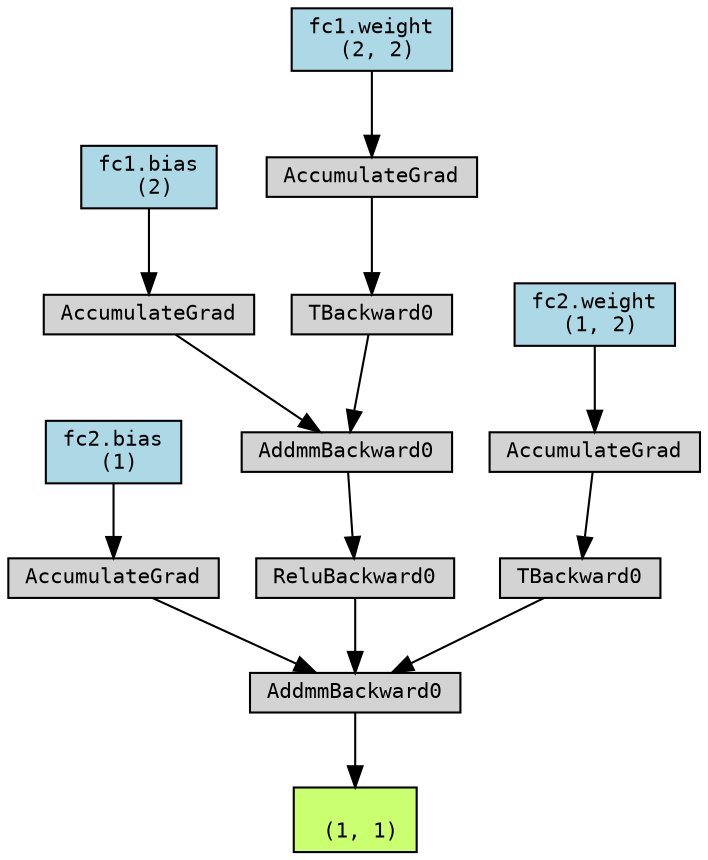 digraph {
	graph [size="12,12"]
	node [align=left fontname=monospace fontsize=10 height=0.2 ranksep=0.1 shape=box style=filled]
	140346155614912 [label="
 (1, 1)" fillcolor=darkolivegreen1]
	140346194891056 [label=AddmmBackward0]
	140346194891152 -> 140346194891056
	140346155603344 [label="fc2.bias
 (1)" fillcolor=lightblue]
	140346155603344 -> 140346194891152
	140346194891152 [label=AccumulateGrad]
	140346194891104 -> 140346194891056
	140346194891104 [label=ReluBackward0]
	140346194890960 -> 140346194891104
	140346194890960 [label=AddmmBackward0]
	140346194891296 -> 140346194890960
	140346179799616 [label="fc1.bias
 (2)" fillcolor=lightblue]
	140346179799616 -> 140346194891296
	140346194891296 [label=AccumulateGrad]
	140346194891248 -> 140346194890960
	140346194891248 [label=TBackward0]
	140346194891344 -> 140346194891248
	140346170969200 [label="fc1.weight
 (2, 2)" fillcolor=lightblue]
	140346170969200 -> 140346194891344
	140346194891344 [label=AccumulateGrad]
	140346194891008 -> 140346194891056
	140346194891008 [label=TBackward0]
	140346194891392 -> 140346194891008
	140346180022736 [label="fc2.weight
 (1, 2)" fillcolor=lightblue]
	140346180022736 -> 140346194891392
	140346194891392 [label=AccumulateGrad]
	140346194891056 -> 140346155614912
}
